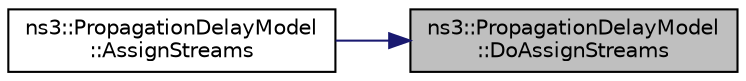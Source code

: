 digraph "ns3::PropagationDelayModel::DoAssignStreams"
{
 // LATEX_PDF_SIZE
  edge [fontname="Helvetica",fontsize="10",labelfontname="Helvetica",labelfontsize="10"];
  node [fontname="Helvetica",fontsize="10",shape=record];
  rankdir="RL";
  Node1 [label="ns3::PropagationDelayModel\l::DoAssignStreams",height=0.2,width=0.4,color="black", fillcolor="grey75", style="filled", fontcolor="black",tooltip="Subclasses must implement this; those not using random variables can return zero."];
  Node1 -> Node2 [dir="back",color="midnightblue",fontsize="10",style="solid",fontname="Helvetica"];
  Node2 [label="ns3::PropagationDelayModel\l::AssignStreams",height=0.2,width=0.4,color="black", fillcolor="white", style="filled",URL="$classns3_1_1_propagation_delay_model.html#aad7f56f8231d69db5d1378e0765fe4b5",tooltip="If this delay model uses objects of type RandomVariableStream, set the stream numbers to the integers..."];
}
